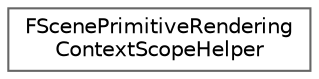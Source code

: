 digraph "Graphical Class Hierarchy"
{
 // INTERACTIVE_SVG=YES
 // LATEX_PDF_SIZE
  bgcolor="transparent";
  edge [fontname=Helvetica,fontsize=10,labelfontname=Helvetica,labelfontsize=10];
  node [fontname=Helvetica,fontsize=10,shape=box,height=0.2,width=0.4];
  rankdir="LR";
  Node0 [id="Node000000",label="FScenePrimitiveRendering\lContextScopeHelper",height=0.2,width=0.4,color="grey40", fillcolor="white", style="filled",URL="$d9/d4c/structFScenePrimitiveRenderingContextScopeHelper.html",tooltip=" "];
}
